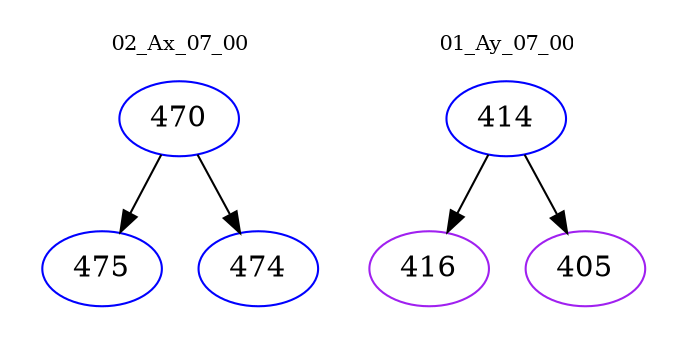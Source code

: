 digraph{
subgraph cluster_0 {
color = white
label = "02_Ax_07_00";
fontsize=10;
T0_470 [label="470", color="blue"]
T0_470 -> T0_475 [color="black"]
T0_475 [label="475", color="blue"]
T0_470 -> T0_474 [color="black"]
T0_474 [label="474", color="blue"]
}
subgraph cluster_1 {
color = white
label = "01_Ay_07_00";
fontsize=10;
T1_414 [label="414", color="blue"]
T1_414 -> T1_416 [color="black"]
T1_416 [label="416", color="purple"]
T1_414 -> T1_405 [color="black"]
T1_405 [label="405", color="purple"]
}
}
